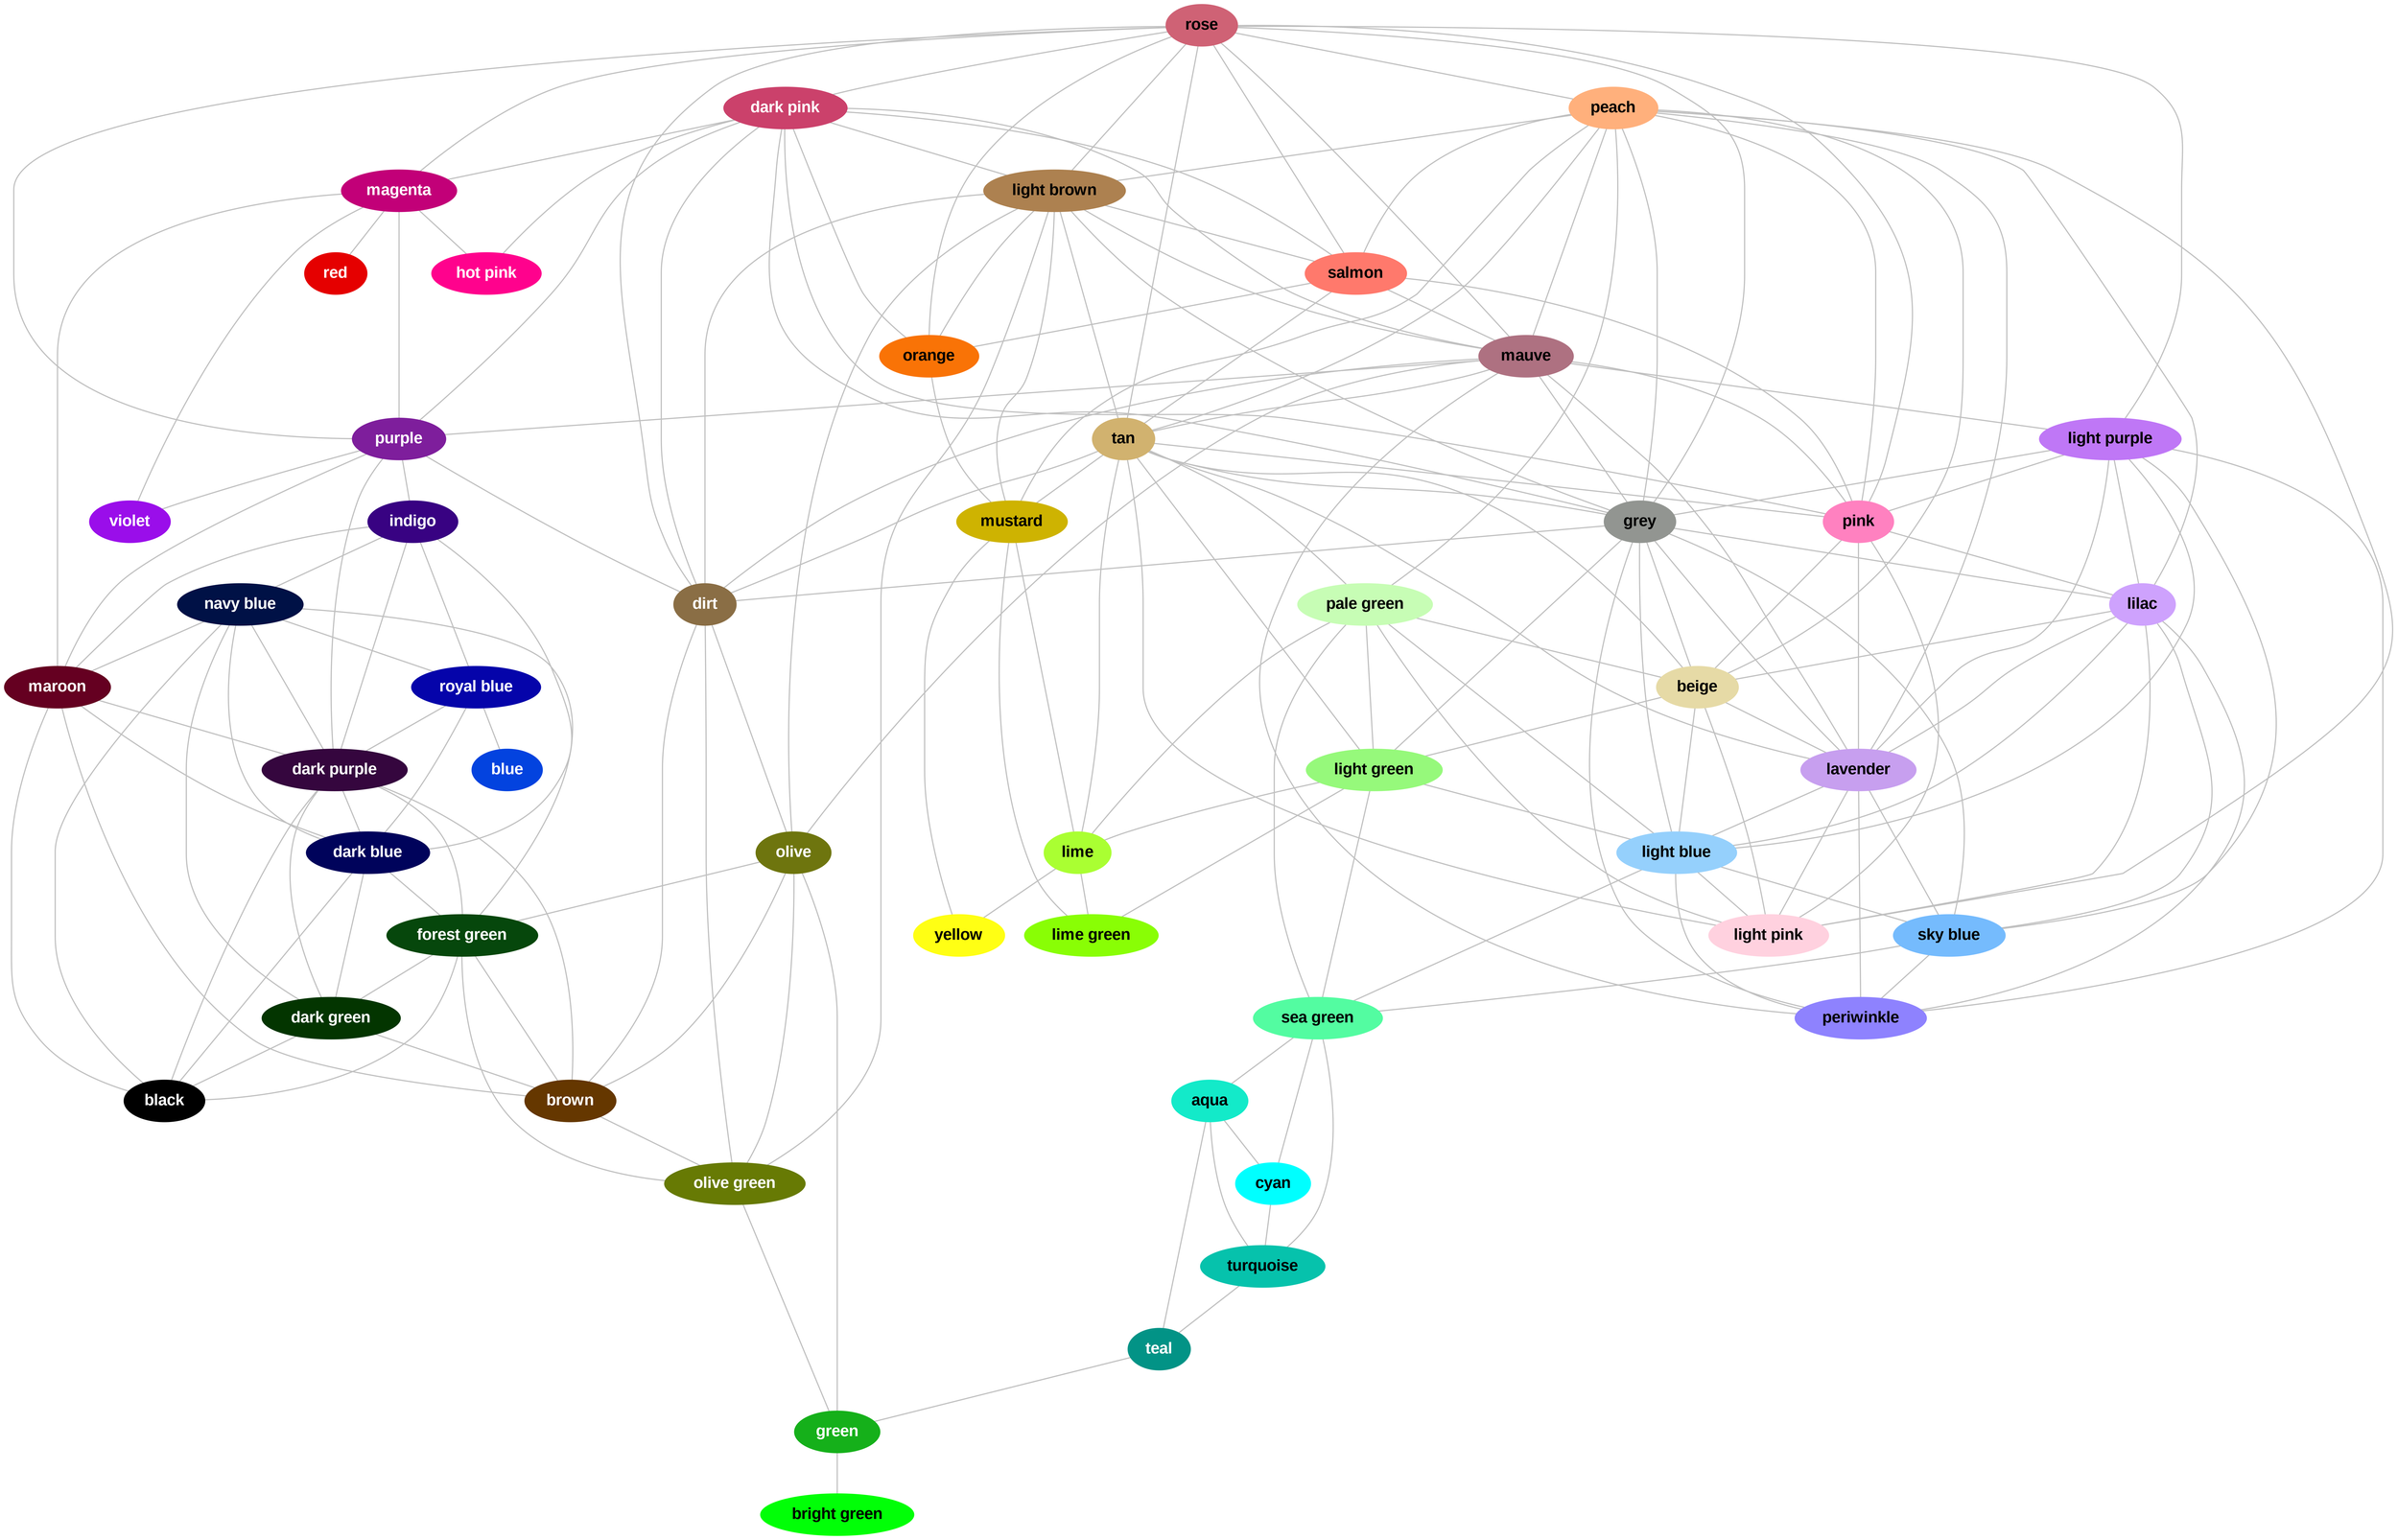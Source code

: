 graph "" {
	graph [bb="0,0,1366.3,859.3",
		forcelabels=false,
		outputorder=edgesfirst,
		overlap=prism,
		size="60,60!"
	];
	edge [color=grey];
	rose	 [color="#cf6275",
		fontcolor="#000000",
		fontname="Arial Bold",
		height=0.5,
		index=0,
		pos="557.9990848401296,516.6439554609119",
		style="filled,rounded",
		width=0.86659];
	"dark pink"	 [color="#cb416b",
		fontcolor="#FFFFFF",
		fontname="Arial Bold",
		height=0.5,
		index=1,
		pos="558.3637320432616,516.7256464618785",
		style="filled,rounded",
		width=1.4861];
	rose -- "dark pink" [key=0,
	len=0.9277,
	pos="616.69,606.92 624.73,611.75 633.94,617.27 642.34,622.31",
	weight=1.0000];
peach [color="#ffb07c",
	fontcolor="#000000",
	fontname="Arial Bold",
	height=0.5,
	index=2,
	pos="556.6416958167451,516.4995261962338",
	style="filled,rounded",
	width=1.0694];
rose -- peach [key=0,
len=2.4206,
pos="563.83,593.97 529.93,594.01 475.75,594.07 439.23,594.1",
weight=1.0000];
"light brown" [color="#ad8150",
fontcolor="#000000",
fontname="Arial Bold",
height=0.5,
index=3,
pos="557.669359705631,516.175813159554",
style="filled,rounded",
width=1.7151];
rose -- "light brown" [key=0,
len=1.3706,
pos="588.59,576.31 587.27,572.7 585.88,568.9 584.55,565.28",
weight=1.0000];
salmon [color="#ff796c",
fontcolor="#000000",
fontname="Arial Bold",
height=0.5,
index=4,
pos="557.5095750720407,517.3134401967211",
style="filled,rounded",
width=1.2277];
rose -- salmon [key=0,
len=1.3106,
pos="584.34,611.17 579.1,619.61 572.79,629.75 567.52,638.23",
weight=1.0000];
mauve [color="#ae7181",
fontcolor="#000000",
fontname="Arial Bold",
height=0.5,
index=5,
pos="557.8832119611237,515.7514767979902",
style="filled,rounded",
width=1.1389];
rose -- mauve [key=0,
len=0.9125,
pos="590.87,576.03 587.18,560.24 581.83,537.34 578.13,521.47",
weight=1.0000];
tan [color="#d1b26f",
fontcolor="#000000",
fontname="Arial Bold",
height=0.5,
index=6,
pos="556.6534012518928,516.1208809572306",
style="filled,rounded",
width=0.75];
rose -- tan [key=0,
len=2.1911,
pos="566.01,600.66 528.82,609.26 464.96,624.04 429.49,632.25",
weight=1.0000];
"light purple" [color="#bf77f6",
fontcolor="#000000",
fontname="Arial Bold",
height=0.5,
index=7,
pos="556.944948815479,515.7414813484108",
style="filled,rounded",
width=1.7151];
rose -- "light purple" [key=0,
len=2.5873,
pos="577.53,578.99 549.02,554.66 492.72,506.62 462.56,480.89",
weight=1.0000];
grey [color="#929591",
fontcolor="#000000",
fontname="Arial Bold",
height=0.5,
index=8,
pos="557.083882239066,515.4531370096901",
style="filled,rounded",
width=0.86659];
rose -- grey [key=0,
len=2.0795,
pos="570.53,582.56 549.52,572.81 519.39,558.82 498.38,549.07",
weight=1.0000];
magenta [color="#c20078",
fontcolor="#FFFFFF",
fontname="Arial Bold",
height=0.5,
index=9,
pos="559.5080569778626,517.0285436243482",
style="filled,rounded",
width=1.3902];
rose -- magenta [key=0,
len=2.6979,
pos="621.27,603.84 655.18,616.65 714.31,638.98 751.88,653.17",
weight=1.0000];
orange [color="#f97306",
fontcolor="#000000",
fontname="Arial Bold",
height=0.5,
index=10,
pos="557.6938470562869,517.9009000418358",
style="filled,rounded",
width=1.1944];
rose -- orange [key=0,
len=2.4107,
pos="589.45,611.65 581.93,635.43 568.64,677.45 561.07,701.39",
weight=1.0000];
pink [color="#ff81c0",
fontcolor="#000000",
fontname="Arial Bold",
height=0.5,
index=11,
pos="557.0445867148176,516.8569414545709",
style="filled,rounded",
width=0.84854];
rose -- pink [key=0,
len=2.0281,
pos="564.2,590.85 546.81,589.12 525.17,586.95 507.87,585.22",
weight=1.0000];
purple [color="#7e1e9c",
fontcolor="#FFFFFF",
fontname="Arial Bold",
height=0.5,
index=12,
pos="559.4769059993386,516.10808080276",
style="filled,rounded",
width=1.125];
rose -- purple [key=0,
len=2.7758,
pos="624.71,587.7 653.57,581.63 697.51,572.39 728.58,565.86",
weight=1.0000];
dirt [color="#8a6e45",
fontcolor="#FFFFFF",
fontname="Arial Bold",
height=0.5,
index=13,
pos="558.2726087595412,515.4739911128404",
style="filled,rounded",
width=0.75];
rose -- dirt [key=0,
len=1.9076,
pos="605.37,576.88 615.18,560.67 629.85,536.42 639.65,520.23",
weight=1.0000];
"dark pink" -- "light brown" [key=0,
len=1.9595,
pos="651.47,620.95 635.39,604.84 611.39,580.79 595.23,564.61",
weight=1.0000];
"dark pink" -- salmon [key=0,
len=1.9650,
pos="620.07,645.71 612.75,646.87 605.25,648.06 598.09,649.2",
weight=1.0000];
"dark pink" -- mauve [key=0,
len=1.5412,
pos="656.13,620.39 637.99,594.57 604.39,546.72 586.25,520.9",
weight=1.0000];
"dark pink" -- grey [key=0,
len=2.7636,
pos="638.94,622.77 600.13,602.77 532.78,568.06 497.31,549.78",
weight=1.0000];
"dark pink" -- magenta [key=0,
len=1.8076,
pos="712.11,648.44 722.75,650.99 734.11,653.71 744.66,656.24",
weight=1.0000];
"dark pink" -- orange [key=0,
len=2.6209,
pos="645.6,654.48 625.59,668.88 596.73,689.65 577.08,703.79",
weight=1.0000];
"dark pink" -- pink [key=0,
len=2.6981,
pos="628.02,626.17 591.03,615.35 537.34,599.66 505.12,590.23",
weight=1.0000];
"dark pink" -- purple [key=0,
len=2.2668,
pos="689.03,621.07 705.79,607.24 729.31,587.83 745.79,574.23",
weight=1.0000];
"dark pink" -- dirt [key=0,
len=2.1031,
pos="665.99,619.83 662.45,594.11 656,547.36 652.45,521.56",
weight=1.0000];
"hot pink" [color="#ff028d",
fontcolor="#FFFFFF",
fontname="Arial Bold",
height=0.5,
index=14,
pos="558.993105076948,518.1049387521584",
style="filled,rounded",
width=1.3194];
"dark pink" -- "hot pink" [key=0,
len=2.2172,
pos="678.76,655.93 692.86,680.56 718.07,724.6 732.12,749.15",
weight=1.0000];
peach -- "light brown" [key=0,
len=2.4791,
pos="434.49,585.23 462.11,577.93 501.45,567.54 531.95,559.48",
weight=1.0000];
peach -- salmon [key=0,
len=1.5354,
pos="430.42,605.89 457.45,616.58 497.24,632.32 524.89,643.25",
weight=1.0000];
peach -- mauve [key=0,
len=2.5799,
pos="426.65,580.54 459.2,563.46 514.73,534.32 547.5,517.13",
weight=1.0000];
peach -- tan [key=0,
len=1.1193,
pos="402.02,612.31 402.2,614.87 402.39,617.5 402.57,620.05",
weight=1.0000];
peach -- grey [key=0,
len=2.7152,
pos="420.73,578.72 431.47,570.44 444.64,560.28 455.19,552.15",
weight=1.0000];
peach -- pink [key=0,
len=1.8385,
pos="437.38,588.45 440.94,587.9 444.52,587.34 448,586.8",
weight=1.0000];
"pale green" [color="#c7fdb5",
fontcolor="#000000",
fontname="Arial Bold",
height=0.5,
index=15,
pos="555.1478465404175,515.3423829485257",
style="filled,rounded",
width=1.625];
peach -- "pale green" [key=0,
len=2.7214,
pos="365.45,586.68 328.6,578.89 270.54,566.61 229.45,557.92",
weight=1.0000];
lilac [color="#cea2fd",
fontcolor="#000000",
fontname="Arial Bold",
height=0.5,
index=16,
pos="556.0636579410095,515.5970326268989",
style="filled,rounded",
width=0.79437];
peach -- lilac [key=0,
len=2.7774,
pos="387.66,576.92 368.62,551.84 333.5,505.58 314.79,480.93",
weight=1.0000];
beige [color="#e6daa6",
fontcolor="#000000",
fontname="Arial Bold",
height=0.5,
index=17,
pos="555.6739925755212,516.4516678268228",
style="filled,rounded",
width=0.99297];
peach -- beige [key=0,
len=1.5261,
pos="362.54,595.92 359.86,596.05 357.17,596.18 354.5,596.3",
weight=1.0000];
lavender [color="#c79fef",
fontcolor="#000000",
fontname="Arial Bold",
height=0.5,
index=18,
pos="556.6105875267892,515.0803935260959",
style="filled,rounded",
width=1.3902];
peach -- lavender [key=0,
len=2.6303,
pos="397.31,575.99 394.58,561.46 390.76,541.19 388.02,526.67",
weight=1.0000];
"light pink" [color="#ffd1df",
fontcolor="#000000",
fontname="Arial Bold",
height=0.5,
index=24,
pos="555.5550683120294,516.1070094714227",
style="filled,rounded",
width=1.4444];
peach -- "light pink" [key=0,
len=2.1162,
pos="333.63,567 345.9,571.96 359.63,577.52 371.46,582.31",
weight=1.0000];
mustard [color="#ceb301",
fontcolor="#000000",
fontname="Arial Bold",
height=0.5,
index=25,
pos="556.2598366829513,517.5013309175132",
style="filled,rounded",
width=1.336];
peach -- mustard [key=0,
len=2.6474,
pos="366.69,706.96 374.2,682.07 387.72,637.25 395.27,612.25",
weight=1.0000];
"light brown" -- salmon [key=0,
len=2.0277,
pos="574.34,565.72 570.39,585.79 564.11,617.71 560.17,637.67",
weight=1.0000];
"light brown" -- mauve [key=0,
len=1.0438,
pos="576.28,529.15 576.04,526.59 575.8,523.96 575.56,521.41",
weight=1.0000];
"light brown" -- tan [key=0,
len=1.6974,
pos="547.64,563.15 512.66,581.4 456.05,610.94 425.33,626.97",
weight=1.0000];
"light brown" -- grey [key=0,
len=1.5124,
pos="518.94,541.87 514.08,541.42 509.3,540.98 504.78,540.56",
weight=1.0000];
"light brown" -- orange [key=0,
len=2.3308,
pos="575.59,565.41 571.25,598.46 562.09,668.24 557.75,701.31",
weight=1.0000];
"light brown" -- dirt [key=0,
len=1.0010,
pos="604.76,530.91 613.07,525.82 622.08,520.3 629.86,515.54",
weight=1.0000];
olive [color="#6e750e",
fontcolor="#FFFFFF",
fontname="Arial Bold",
height=0.5,
index=19,
pos="558.4065874104814,514.4568597798998",
style="filled,rounded",
width=0.90278];
"light brown" -- olive [key=0,
len=1.9904,
pos="583.87,529.4 593.11,501.35 610.89,447.38 620.16,419.24",
weight=1.0000];
"light brown" -- mustard [key=0,
len=2.1939,
pos="381.28,708.48 422.25,674.91 515.35,598.63 557.07,564.44",
weight=1.0000];
"olive green" [color="#677a04",
fontcolor="#FFFFFF",
fontname="Arial Bold",
height=0.5,
index=45,
pos="558.6640762666708,514.595637081682",
style="filled,rounded",
width=1.6971];
"light brown" -- "olive green" [key=0,
len=2.2234,
pos="641.56,373.63 628.18,410.17 598.01,492.57 584.61,529.19",
weight=1.0000];
salmon -- mauve [key=0,
len=1.9728,
pos="558.65,637.7 561.98,608.35 568.51,550.69 571.83,521.35",
weight=1.0000];
salmon -- tan [key=0,
len=1.9024,
pos="514.06,650.89 487.4,647.81 453.85,643.94 430.81,641.28",
weight=1.0000];
salmon -- orange [key=0,
len=1.9841,
pos="556.25,673.86 556.09,682.38 555.89,692.53 555.72,701.09",
weight=1.0000];
salmon -- pink [key=0,
len=1.6388,
pos="538.69,639.1 525.31,626.63 507.16,609.72 494.14,597.58",
weight=1.0000];
mauve -- tan [key=0,
len=1.9917,
pos="553.71,519.28 520.11,545.94 453.23,599 421.44,624.23",
weight=1.0000];
mauve -- "light purple" [key=0,
len=2.3036,
pos="540.01,493.07 523.41,488.07 503.25,481.99 485.56,476.66",
weight=1.0000];
mauve -- grey [key=0,
len=1.2265,
pos="541.42,514.46 528.31,518.98 513.35,524.13 500.85,528.43",
weight=1.0000];
mauve -- pink [key=0,
len=2.3139,
pos="554.4,519.25 537.27,533.3 512.51,553.6 495.78,567.32",
weight=1.0000];
mauve -- purple [key=0,
len=2.5914,
pos="608.54,513.21 643.35,523.19 696.63,538.46 731.22,548.37",
weight=1.0000];
mauve -- dirt [key=0,
len=1.4420,
pos="615.02,503.26 617.68,503.26 620.32,503.26 622.88,503.26",
weight=1.0000];
mauve -- lavender [key=0,
len=2.5409,
pos="532.81,504.42 504,505.22 465.31,506.3 434.69,507.15",
weight=1.0000];
mauve -- olive [key=0,
len=2.6931,
pos="617.25,418.49 607.7,437.16 592.59,466.7 582.96,485.53",
weight=1.0000];
periwinkle [color="#8e82fe",
fontcolor="#000000",
fontname="Arial Bold",
height=0.5,
index=44,
pos="556.8904586584705,514.478613218808",
style="filled,rounded",
width=1.5887];
mauve -- periwinkle [key=0,
len=2.5752,
pos="417.16,432.37 453.38,448.76 510.87,474.77 545.23,490.32",
weight=1.0000];
tan -- grey [key=0,
len=1.8129,
pos="415.43,621.59 428.33,603.08 449.08,573.31 462.08,554.66",
weight=1.0000];
tan -- pink [key=0,
len=2.3312,
pos="421.72,624.62 432.89,616.15 447.27,605.24 458.65,596.6",
weight=1.0000];
tan -- dirt [key=0,
len=2.6351,
pos="424.84,626.67 471.33,601.18 582.56,540.18 629,514.72",
weight=1.0000];
tan -- "pale green" [key=0,
len=2.4685,
pos="216.94,562.25 263.05,580.98 341.89,613 380.78,628.8",
weight=1.0000];
tan -- beige [key=0,
len=1.6045,
pos="345.1,610.47 356.83,616.01 370.48,622.44 381.66,627.71",
weight=1.0000];
tan -- lavender [key=0,
len=2.5399,
pos="401.18,620.15 397.53,595.52 391,551.6 387.32,526.83",
weight=1.0000];
"light green" [color="#96f97b",
fontcolor="#000000",
fontname="Arial Bold",
height=0.5,
index=20,
pos="555.0907388237675,515.7129516053016",
style="filled,rounded",
width=1.6429];
tan -- "light green" [key=0,
len=2.4031,
pos="377.78,633.08 344.57,626.59 286.5,615.24 244.63,607.06",
weight=1.0000];
tan -- "light pink" [key=0,
len=2.5680,
pos="320.29,570.05 339.61,585.81 368.21,609.12 386.44,623.97",
weight=1.0000];
tan -- mustard [key=0,
len=2.1282,
pos="370.11,706.9 377.51,691.82 388.02,670.42 395.34,655.52",
weight=1.0000];
lime [color="#aaff32",
fontcolor="#000000",
fontname="Arial Bold",
height=0.5,
index=26,
pos="555.2582451035353,516.882221222365",
style="filled,rounded",
width=0.81243];
tan -- lime [key=0,
len=2.5840,
pos="288.47,686.92 314.43,675.95 355.24,658.71 380.73,647.95",
weight=1.0000];
"light purple" -- grey [key=0,
len=2.3711,
pos="449.99,481.57 454.98,493.3 461.48,508.56 466.44,520.2",
weight=1.0000];
"light purple" -- pink [key=0,
len=1.8606,
pos="447.71,481.65 454.38,504.06 465.7,542.1 472.34,564.41",
weight=1.0000];
"light purple" -- lilac [key=0,
len=1.2357,
pos="330.97,464.29 345.3,464.2 363.22,464.1 380.47,464",
weight=1.0000];
"light purple" -- lavender [key=0,
len=1.1183,
pos="405.78,492.08 410.54,488.37 415.61,484.43 420.4,480.71",
weight=1.0000];
"light blue" [color="#95d0fc",
fontcolor="#000000",
fontname="Arial Bold",
height=0.5,
index=21,
pos="555.6963571791081,514.8708499608105",
style="filled,rounded",
width=1.4444];
"light purple" -- "light blue" [key=0,
len=2.6315,
pos="383.45,457.98 346.38,454.42 299.07,449.87 263.8,446.48",
weight=1.0000];
"sky blue" [color="#75bbfd",
fontcolor="#000000",
fontname="Arial Bold",
height=0.5,
index=22,
pos="556.0961404078056,514.2539811889064",
style="filled,rounded",
width=1.354];
"light purple" -- "sky blue" [key=0,
len=2.5586,
pos="402.93,449.64 370.01,437.95 323.49,421.42 291.78,410.16",
weight=1.0000];
"light purple" -- periwinkle [key=0,
len=1.2086,
pos="405.46,434.37 410.53,438.39 415.93,442.67 420.99,446.69",
weight=1.0000];
grey -- dirt [key=0,
len=1.8255,
pos="503.76,531.87 537.5,525.26 591.88,514.61 623.94,508.33",
weight=1.0000];
grey -- lilac [key=0,
len=2.5506,
pos="326.15,474.64 358.39,488.4 415.59,512.82 448.57,526.9",
weight=1.0000];
grey -- beige [key=0,
len=2.7715,
pos="347.07,586.92 375.89,575.74 420.04,558.61 447.92,547.79",
weight=1.0000];
grey -- lavender [key=0,
len=2.2256,
pos="421.7,520.66 430.04,523.38 438.74,526.23 446.59,528.79",
weight=1.0000];
grey -- "light green" [key=0,
len=2.7689,
pos="444.53,543.98 396.63,554.19 301.19,574.54 243.09,586.93",
weight=1.0000];
grey -- "light blue" [key=0,
len=2.6245,
pos="447.51,527.97 400.6,510.66 302.64,474.51 249.6,454.93",
weight=1.0000];
grey -- "sky blue" [key=0,
len=2.4314,
pos="453.06,524.28 412.67,498.26 323.96,441.1 280.9,413.35",
weight=1.0000];
grey -- periwinkle [key=0,
len=2.1727,
pos="397.36,435.17 414.63,458.3 444.61,498.47 461.47,521.05",
weight=1.0000];
magenta -- purple [key=0,
len=1.9366,
pos="782.93,647.92 779,627.91 772.76,596.1 768.85,576.21",
weight=1.0000];
magenta -- "hot pink" [key=0,
len=1.5015,
pos="750.21,748.92 758.26,730.6 770.66,702.36 778.69,684.1",
weight=1.0000];
red [color="#e50000",
fontcolor="#FFFFFF",
fontname="Arial Bold",
height=0.5,
index=23,
pos="560.1055616049704,518.402235737176",
style="filled,rounded",
width=0.75];
magenta -- red [key=0,
len=2.4638,
pos="800.27,683.89 823.73,714.01 871.19,774.92 893.78,803.92",
weight=1.0000];
maroon [color="#650021",
fontcolor="#FFFFFF",
fontname="Arial Bold",
height=0.5,
index=32,
pos="560.4178694784392,515.6226072723828",
style="filled,rounded",
width=1.2818];
magenta -- maroon [key=0,
len=2.7712,
pos="873.76,512.58 855.12,545.42 815.37,615.44 796.66,648.4",
weight=1.0000];
violet [color="#9a0eea",
fontcolor="#FFFFFF",
fontname="Arial Bold",
height=0.5,
index=49,
pos="560.2664977851879,517.4943831631807",
style="filled,rounded",
width=0.97491];
magenta -- violet [key=0,
len=2.4294,
pos="847.15,678.67 841.69,677.55 835.95,676.38 830.26,675.21",
weight=1.0000];
orange -- mustard [key=0,
len=2.0270,
pos="409.26,723.51 440.81,722.63 481.73,721.48 512.24,720.63",
weight=1.0000];
pink -- lilac [key=0,
len=1.8846,
pos="322.06,477.73 355.65,500.29 423.49,545.84 457.4,568.61",
weight=1.0000];
pink -- beige [key=0,
len=2.5545,
pos="353.89,594.47 381.89,591.69 420.62,587.85 447.26,585.21",
weight=1.0000];
pink -- lavender [key=0,
len=1.8048,
pos="405.72,525.25 421.8,537.99 443.73,555.35 459.13,567.54",
weight=1.0000];
pink -- "light pink" [key=0,
len=2.2681,
pos="346.92,560.95 379.04,566.17 420.56,572.92 448.09,577.4",
weight=1.0000];
purple -- dirt [key=0,
len=2.7741,
pos="737.67,544.99 717.53,535.41 690.62,522.61 671.94,513.72",
weight=1.0000];
indigo [color="#380282",
fontcolor="#FFFFFF",
fontname="Arial Bold",
height=0.5,
index=29,
pos="561.0057399372021,516.0991650777298",
style="filled,rounded",
width=1.0833];
purple -- indigo [key=0,
len=1.8938,
pos="942.08,515.56 903.09,524.95 840.33,540.07 801.03,549.53",
weight=1.0000];
purple -- maroon [key=0,
len=2.5844,
pos="856.32,509.55 836.77,519.99 810.66,533.93 791.42,544.2",
weight=1.0000];
"dark purple" [color="#35063e",
fontcolor="#FFFFFF",
fontname="Arial Bold",
height=0.5,
index=33,
pos="560.5903833907819,515.0237324539394",
style="filled,rounded",
width=1.7512];
purple -- "dark purple" [key=0,
len=2.5927,
pos="887.61,467.74 859.76,488.33 813.27,522.69 786.34,542.59",
weight=1.0000];
purple -- violet [key=0,
len=1.7045,
pos="865.03,668.98 843.17,644.69 802.37,599.34 780.34,574.85",
weight=1.0000];
dirt -- olive [key=0,
len=1.2677,
pos="630.37,419.42 634.7,438 641.38,466.63 645.7,485.15",
weight=1.0000];
brown [color="#653700",
fontcolor="#FFFFFF",
fontname="Arial Bold",
height=0.5,
index=38,
pos="559.5484907769894,514.6711622114329",
style="filled,rounded",
width=1.1013];
dirt -- brown [key=0,
len=2.1930,
pos="695.93,424.18 685.63,441.86 669.95,468.83 659.81,486.25",
weight=1.0000];
dirt -- "olive green" [key=0,
len=1.5408,
pos="648.38,373.7 648.72,402.04 649.37,456.56 649.71,484.99",
weight=1.0000];
"pale green" -- beige [key=0,
len=1.2405,
pos="219.08,561.58 241.32,569.72 269,579.84 289.51,587.34",
weight=1.0000];
"pale green" -- "light green" [key=0,
len=1.6174,
pos="186.07,565.89 187.24,570.2 188.48,574.8 189.65,579.11",
weight=1.0000];
"pale green" -- "light blue" [key=0,
len=2.1910,
pos="186.67,529.72 192.64,510.22 202.11,479.27 208.09,459.74",
weight=1.0000];
"pale green" -- "light pink" [key=0,
len=1.9661,
pos="248.06,550.85 245.06,550.71 242.04,550.57 239.02,550.43",
weight=1.0000];
"pale green" -- lime [key=0,
len=2.6249,
pos="254.61,680.05 238.78,651.52 207.18,594.59 191.08,565.59",
weight=1.0000];
"sea green" [color="#53fca1",
fontcolor="#000000",
fontname="Arial Bold",
height=0.5,
index=39,
pos="554.638699160976,514.1914528123395",
style="filled,rounded",
width=1.5556];
"pale green" -- "sea green" [key=0,
len=2.7741,
pos="129.18,389.61 140.32,423.49 164.1,495.81 175.21,529.61",
weight=1.0000];
lilac -- beige [key=0,
len=2.3446,
pos="304.49,482.46 307.6,507.94 313.25,554.27 316.37,579.83",
weight=1.0000];
lilac -- lavender [key=0,
len=0.3278,
pos="324.35,476.27 334.25,481.57 346.06,487.89 356.58,493.53",
weight=1.0000];
lilac -- "light blue" [key=0,
len=1.8451,
pos="275.69,457.61 269.36,455.99 262.46,454.21 255.63,452.46",
weight=1.0000];
lilac -- "sky blue" [key=0,
len=2.2156,
pos="290.73,447.59 283.95,437.69 275.39,425.2 268.53,415.18",
weight=1.0000];
lilac -- "light pink" [key=0,
len=1.8261,
pos="300.24,534.87 300.69,519.53 301.32,497.79 301.76,482.53",
weight=1.0000];
lilac -- periwinkle [key=0,
len=1.7501,
pos="356.41,433.34 345.65,439.52 333.53,446.49 323.49,452.26",
weight=1.0000];
beige -- lavender [key=0,
len=2.2658,
pos="331.32,580.73 342.93,565 360.02,541.85 371.69,526.04",
weight=1.0000];
beige -- "light green" [key=0,
len=2.2358,
pos="282.71,597.77 273.7,597.72 263.78,597.67 253.96,597.61",
weight=1.0000];
beige -- "light blue" [key=0,
len=2.5532,
pos="306.95,580.65 286.88,550.76 245.96,489.81 225.63,459.54",
weight=1.0000];
beige -- "light pink" [key=0,
len=1.2750,
pos="307.28,571.2 308.55,574.21 309.87,577.34 311.14,580.34",
weight=1.0000];
lavender -- "light blue" [key=0,
len=1.8056,
pos="350.42,495.17 320.79,483.58 278.12,466.89 248.34,455.24",
weight=1.0000];
lavender -- "sky blue" [key=0,
len=2.1048,
pos="365.15,491.69 340.93,470.73 299.83,435.14 275.72,414.27",
weight=1.0000];
lavender -- "light pink" [key=0,
len=1.9296,
pos="328.45,538.13 337.4,533.42 347.26,528.22 356.18,523.52",
weight=1.0000];
lavender -- periwinkle [key=0,
len=1.5921,
pos="384.21,435.42 384.29,451.29 384.42,474.31 384.51,490.26",
weight=1.0000];
"forest green" [color="#06470c",
fontcolor="#FFFFFF",
fontname="Arial Bold",
height=0.5,
index=35,
pos="559.9416865222373,514.0449088923551",
style="filled,rounded",
width=1.8234];
olive -- "forest green" [key=0,
len=2.7656,
pos="655.24,393.18 678.01,386.93 710.09,378.12 736.41,370.89",
weight=1.0000];
olive -- brown [key=0,
len=1.7300,
pos="658.71,403.31 661.4,403.48 664.13,403.66 666.86,403.84",
weight=1.0000];
olive -- "olive green" [key=0,
len=0.2891,
pos="639.45,373.61 637.86,376.89 636.2,380.32 634.62,383.59",
weight=1.0000];
green [color="#15b01a",
fontcolor="#FFFFFF",
fontname="Arial Bold",
height=0.5,
index=46,
pos="557.9063052230097,512.9957688827005",
style="filled,rounded",
width=1.0291];
olive -- green [key=0,
len=2.6643,
pos="615.39,384.06 591.68,346.24 535.05,255.89 511.21,217.85",
weight=1.0000];
"light green" -- "light blue" [key=0,
len=2.7347,
pos="196.79,579.12 200.46,549.14 207.75,489.61 211.42,459.7",
weight=1.0000];
"light green" -- lime [key=0,
len=1.4978,
pos="252.33,680.25 239.69,662.1 219.73,633.42 206.89,614.99",
weight=1.0000];
"lime green" [color="#89fe05",
fontcolor="#000000",
fontname="Arial Bold",
height=0.5,
index=27,
pos="554.3785164295654,516.7543688786342",
style="filled,rounded",
width=1.6111];
"light green" -- "lime green" [key=0,
len=2.3063,
pos="181.18,722.99 184.12,695.3 189.7,642.96 192.64,615.36",
weight=1.0000];
"light green" -- "sea green" [key=0,
len=1.7504,
pos="128.92,389.51 142.28,431.8 175.43,536.72 188.82,579.09",
weight=1.0000];
"light blue" -- "sky blue" [key=0,
len=0.9510,
pos="239.8,414.77 236.7,417.96 233.45,421.29 230.35,424.48",
weight=1.0000];
"light blue" -- "light pink" [key=0,
len=2.5721,
pos="286.26,535.84 270.18,514.99 243.43,480.3 227.27,459.34",
weight=1.0000];
"light blue" -- "sea green" [key=0,
len=2.6431,
pos="144.63,388.06 159.04,399.26 177.97,413.96 192.35,425.13",
weight=1.0000];
"light blue" -- periwinkle [key=0,
len=2.1396,
pos="331.57,424.89 309.36,428.04 283.66,431.7 261.93,434.79",
weight=1.0000];
"sky blue" -- "sea green" [key=0,
len=2.6403,
pos="170.94,380.8 184.69,383.5 199.61,386.44 213.07,389.09",
weight=1.0000];
"sky blue" -- periwinkle [key=0,
len=1.6674,
pos="332.57,409.42 322.33,407.84 311.66,406.18 301.65,404.63",
weight=1.0000];
mustard -- lime [key=0,
len=2.4378,
pos="322.89,713.93 312.17,710.88 300.77,707.63 290.88,704.81",
weight=1.0000];
mustard -- "lime green" [key=0,
len=2.6233,
pos="314.4,729.07 290.17,731.25 260.44,733.92 235.03,736.2",
weight=1.0000];
yellow [color="#ffff14",
fontcolor="#000000",
fontname="Arial Bold",
height=0.5,
index=28,
pos="555.1367932604305,518.1241814327005",
style="filled,rounded",
width=1.1013];
mustard -- yellow [key=0,
len=2.4083,
pos="343.98,741.79 321.28,763.99 281.71,802.7 259.2,824.72",
weight=1.0000];
lime -- "lime green" [key=0,
len=1.1698,
pos="241.38,708.99 231.46,714.14 219.69,720.24 209.08,725.74",
weight=1.0000];
lime -- yellow [key=0,
len=2.0947,
pos="261.4,715.16 257.21,742.77 249.23,795.36 245.02,823.11",
weight=1.0000];
"navy blue" [color="#001146",
fontcolor="#FFFFFF",
fontname="Arial Bold",
height=0.5,
index=30,
pos="561.3899327525348,514.9244406265374",
style="filled,rounded",
width=1.5165];
indigo -- "navy blue" [key=0,
len=1.8090,
pos="993.81,490.74 1001.9,482.85 1011.6,473.39 1019.7,465.4",
weight=1.0000];
"royal blue" [color="#0504aa",
fontcolor="#FFFFFF",
fontname="Arial Bold",
height=0.5,
index=31,
pos="562.1721398128124,515.5072120735654",
style="filled,rounded",
width=1.5556];
indigo -- "royal blue" [key=0,
len=1.4352,
pos="1009.4,496.89 1040.3,487.09 1087,472.28 1120.2,461.74",
weight=1.0000];
indigo -- maroon [key=0,
len=2.1578,
pos="939.39,502.19 935.55,501.68 931.62,501.17 927.72,500.66",
weight=1.0000];
indigo -- "dark purple" [key=0,
len=1.3212,
pos="958.2,491.12 949.76,483.96 939.8,475.49 931.17,468.16",
weight=1.0000];
"dark blue" [color="#00035b",
fontcolor="#FFFFFF",
fontname="Arial Bold",
height=0.5,
index=34,
pos="561.4498460864983,514.6206449475067",
style="filled,rounded",
width=1.4861];
indigo -- "dark blue" [key=0,
len=1.5257,
pos="988.6,489.69 1001.1,470.88 1020.8,441.1 1033.3,422.13",
weight=1.0000];
"navy blue" -- "royal blue" [key=0,
len=1.9695,
pos="1091.9,448.62 1096,448.65 1100.2,448.67 1104.3,448.7",
weight=1.0000];
"navy blue" -- maroon [key=0,
len=2.5393,
pos="996.92,460.51 973.21,467.72 943.47,476.75 920.43,483.75",
weight=1.0000];
"navy blue" -- "dark purple" [key=0,
len=1.2998,
pos="982.44,449.33 979.5,449.39 976.54,449.44 973.57,449.5",
weight=1.0000];
"navy blue" -- "dark blue" [key=0,
len=0.5580,
pos="1040.5,430.11 1041,427.55 1041.4,424.92 1041.9,422.36",
weight=1.0000];
"navy blue" -- "forest green" [key=0,
len=1.8596,
pos="999.98,435.06 952.8,418.34 871.81,389.63 823.23,372.4",
weight=1.0000];
"dark green" [color="#033500",
fontcolor="#FFFFFF",
fontname="Arial Bold",
height=0.5,
index=36,
pos="560.5684882180152,513.7950359754321",
style="filled,rounded",
width=1.6667];
"navy blue" -- "dark green" [key=0,
len=1.6751,
pos="1020.9,431.01 997.9,406.59 956.02,362.21 932.9,337.72",
weight=1.0000];
black [color="#000000",
fontcolor="#FFFFFF",
fontname="Arial Bold",
height=0.5,
index=47,
pos="561.1977203195675,513.9795182955941",
style="filled,rounded",
width=0.97491];
"navy blue" -- black [key=0,
len=1.4310,
pos="1023.1,378.48 1026.2,393.58 1030.5,414.95 1033.5,430.05",
weight=1.0000];
"royal blue" -- "dark purple" [key=0,
len=2.3781,
pos="1104.2,449.43 1065.6,449.69 1014.1,450.03 973.94,450.3",
weight=1.0000];
"royal blue" -- "dark blue" [key=0,
len=1.5323,
pos="1124.5,435.13 1110.3,429.63 1094.2,423.33 1080.1,417.86",
weight=1.0000];
blue [color="#0343df",
fontcolor="#FFFFFF",
fontname="Arial Bold",
height=0.5,
index=37,
pos="563.525553689965,515.605470993007",
style="filled,rounded",
width=0.84854];
"royal blue" -- blue [key=0,
len=2.0050,
pos="1211.5,441.51 1242.1,436.99 1280,431.41 1305.8,427.6",
weight=1.0000];
maroon -- "dark purple" [key=0,
len=1.2780,
pos="894.57,477.17 896.26,474.39 898.01,471.51 899.7,468.72",
weight=1.0000];
maroon -- "dark blue" [key=0,
len=2.6428,
pos="910.45,479.92 940.08,463.27 987.7,436.52 1017.7,419.69",
weight=1.0000];
maroon -- brown [key=0,
len=1.6337,
pos="855.28,480.67 821.56,463.87 765.88,436.12 732.97,419.73",
weight=1.0000];
maroon -- black [key=0,
len=2.4754,
pos="1003.1,376.48 977.28,402.08 927.42,451.58 901.08,477.73",
weight=1.0000];
"dark purple" -- "dark blue" [key=0,
len=1.3771,
pos="951,436.78 968.96,430.57 989.97,423.31 1007.6,417.23",
weight=1.0000];
"dark purple" -- "forest green" [key=0,
len=2.3092,
pos="887.52,433.95 864.52,417.27 829.42,391.82 806.33,375.08",
weight=1.0000];
"dark purple" -- "dark green" [key=0,
len=2.1191,
pos="911.46,432.59 912.57,407.82 914.55,363.63 915.67,338.72",
weight=1.0000];
"dark purple" -- brown [key=0,
len=2.1270,
pos="860.38,439.83 823.74,431.88 774.97,421.31 742.19,414.2",
weight=1.0000];
"dark purple" -- black [key=0,
len=1.7433,
pos="1001,375.59 981.7,391.62 951.52,416.72 931.42,433.44",
weight=1.0000];
"dark blue" -- "forest green" [key=0,
len=2.4105,
pos="838.23,367.85 885.56,376.17 952.98,388.03 997.85,395.92",
weight=1.0000];
"dark blue" -- "dark green" [key=0,
len=2.2294,
pos="1020.4,388.07 997.71,373.3 964.41,351.58 941.66,336.74",
weight=1.0000];
"dark blue" -- black [key=0,
len=1.7614,
pos="1029.6,377.63 1031.3,380.51 1033,383.51 1034.7,386.4",
weight=1.0000];
"forest green" -- "dark green" [key=0,
len=0.5488,
pos="828.9,345.11 843.09,341.1 858.67,336.69 872.7,332.72",
weight=1.0000];
"forest green" -- brown [key=0,
len=2.3035,
pos="756.55,374.74 747.8,380.25 738.13,386.35 729.62,391.7",
weight=1.0000];
"forest green" -- "olive green" [key=0,
len=2.6916,
pos="709.24,356.74 711.89,356.79 714.55,356.84 717.21,356.89",
weight=1.0000];
"forest green" -- black [key=0,
len=1.9604,
pos="984.28,359.92 948.64,359.6 892.63,359.1 848.73,358.71",
weight=1.0000];
"dark green" -- brown [key=0,
len=2.3213,
pos="880.83,334.93 840.06,351.62 774.07,378.65 735.97,394.25",
weight=1.0000];
"dark green" -- black [key=0,
len=1.4510,
pos="991.3,349.33 979.63,344.81 965.94,339.5 953.47,334.66",
weight=1.0000];
brown -- "olive green" [key=0,
len=1.8343,
pos="667.83,372.8 674.29,378.44 681.43,384.69 687.79,390.26",
weight=1.0000];
aqua [color="#13eac9",
fontcolor="#000000",
fontname="Arial Bold",
height=0.5,
index=40,
pos="555.0981004031129,512.6358495725902",
style="filled,rounded",
width=0.92075];
"sea green" -- aqua [key=0,
len=1.7712,
pos="124.04,353.41 125.27,327.03 127.56,278.13 128.79,251.74",
weight=1.0000];
cyan [color="#00ffff",
fontcolor="#000000",
fontname="Arial Bold",
height=0.5,
index=41,
pos="553.557320446679,513.5989089245109",
style="filled,rounded",
width=0.90278];
"sea green" -- cyan [key=0,
len=2.6783,
pos="109.42,353.88 92.08,331.81 62.502,294.18 45.521,272.57",
weight=1.0000];
turquoise [color="#06c2ac",
fontcolor="#000000",
fontname="Arial Bold",
height=0.5,
index=42,
pos="554.6240677492355,513.1009083603348",
style="filled,rounded",
width=1.5];
"sea green" -- turquoise [key=0,
len=2.4259,
pos="121.63,353.32 118.61,318.49 112.02,242.48 109.01,207.7",
weight=1.0000];
aqua -- cyan [key=0,
len=1.2737,
pos="98.899,240.78 87.339,243.43 74.213,246.44 62.701,249.08",
weight=1.0000];
aqua -- turquoise [key=0,
len=1.2671,
pos="120.86,216.33 119.41,213.44 117.9,210.44 116.44,207.55",
weight=1.0000];
teal [color="#029386",
fontcolor="#FFFFFF",
fontname="Arial Bold",
height=0.5,
index=43,
pos="556.3248797096255,512.2050297518377",
style="filled,rounded",
width=0.75];
aqua -- teal [key=0,
len=2.7385,
pos="151.2,219.77 176.12,203.63 216.78,177.3 240.77,161.75",
weight=1.0000];
cyan -- turquoise [key=0,
len=2.3190,
pos="49.883,240.62 61.385,230.44 76.474,217.09 88.317,206.61",
weight=1.0000];
turquoise -- teal [key=0,
len=1.4834,
pos="150.01,178.39 177.38,171.13 212.02,161.94 235.09,155.82",
weight=1.0000];
teal -- green [key=0,
len=2.2785,
pos="286.39,154.74 330.02,164.07 417.65,182.81 466.13,193.18",
weight=1.0000];
"olive green" -- green [key=0,
len=2.4762,
pos="631.49,338.1 602.8,308 544.45,246.78 516.27,217.21",
weight=1.0000];
"bright green" [color="#01ff07",
fontcolor="#000000",
fontname="Arial Bold",
height=0.5,
index=48,
pos="558.2083801990103,511.6097833756384",
style="filled,rounded",
width=1.8472];
green -- "bright green" [key=0,
len=2.2418,
pos="497.72,36.165 498.27,71.146 499.49,147.48 500.04,182.4",
weight=1.0000];
}
